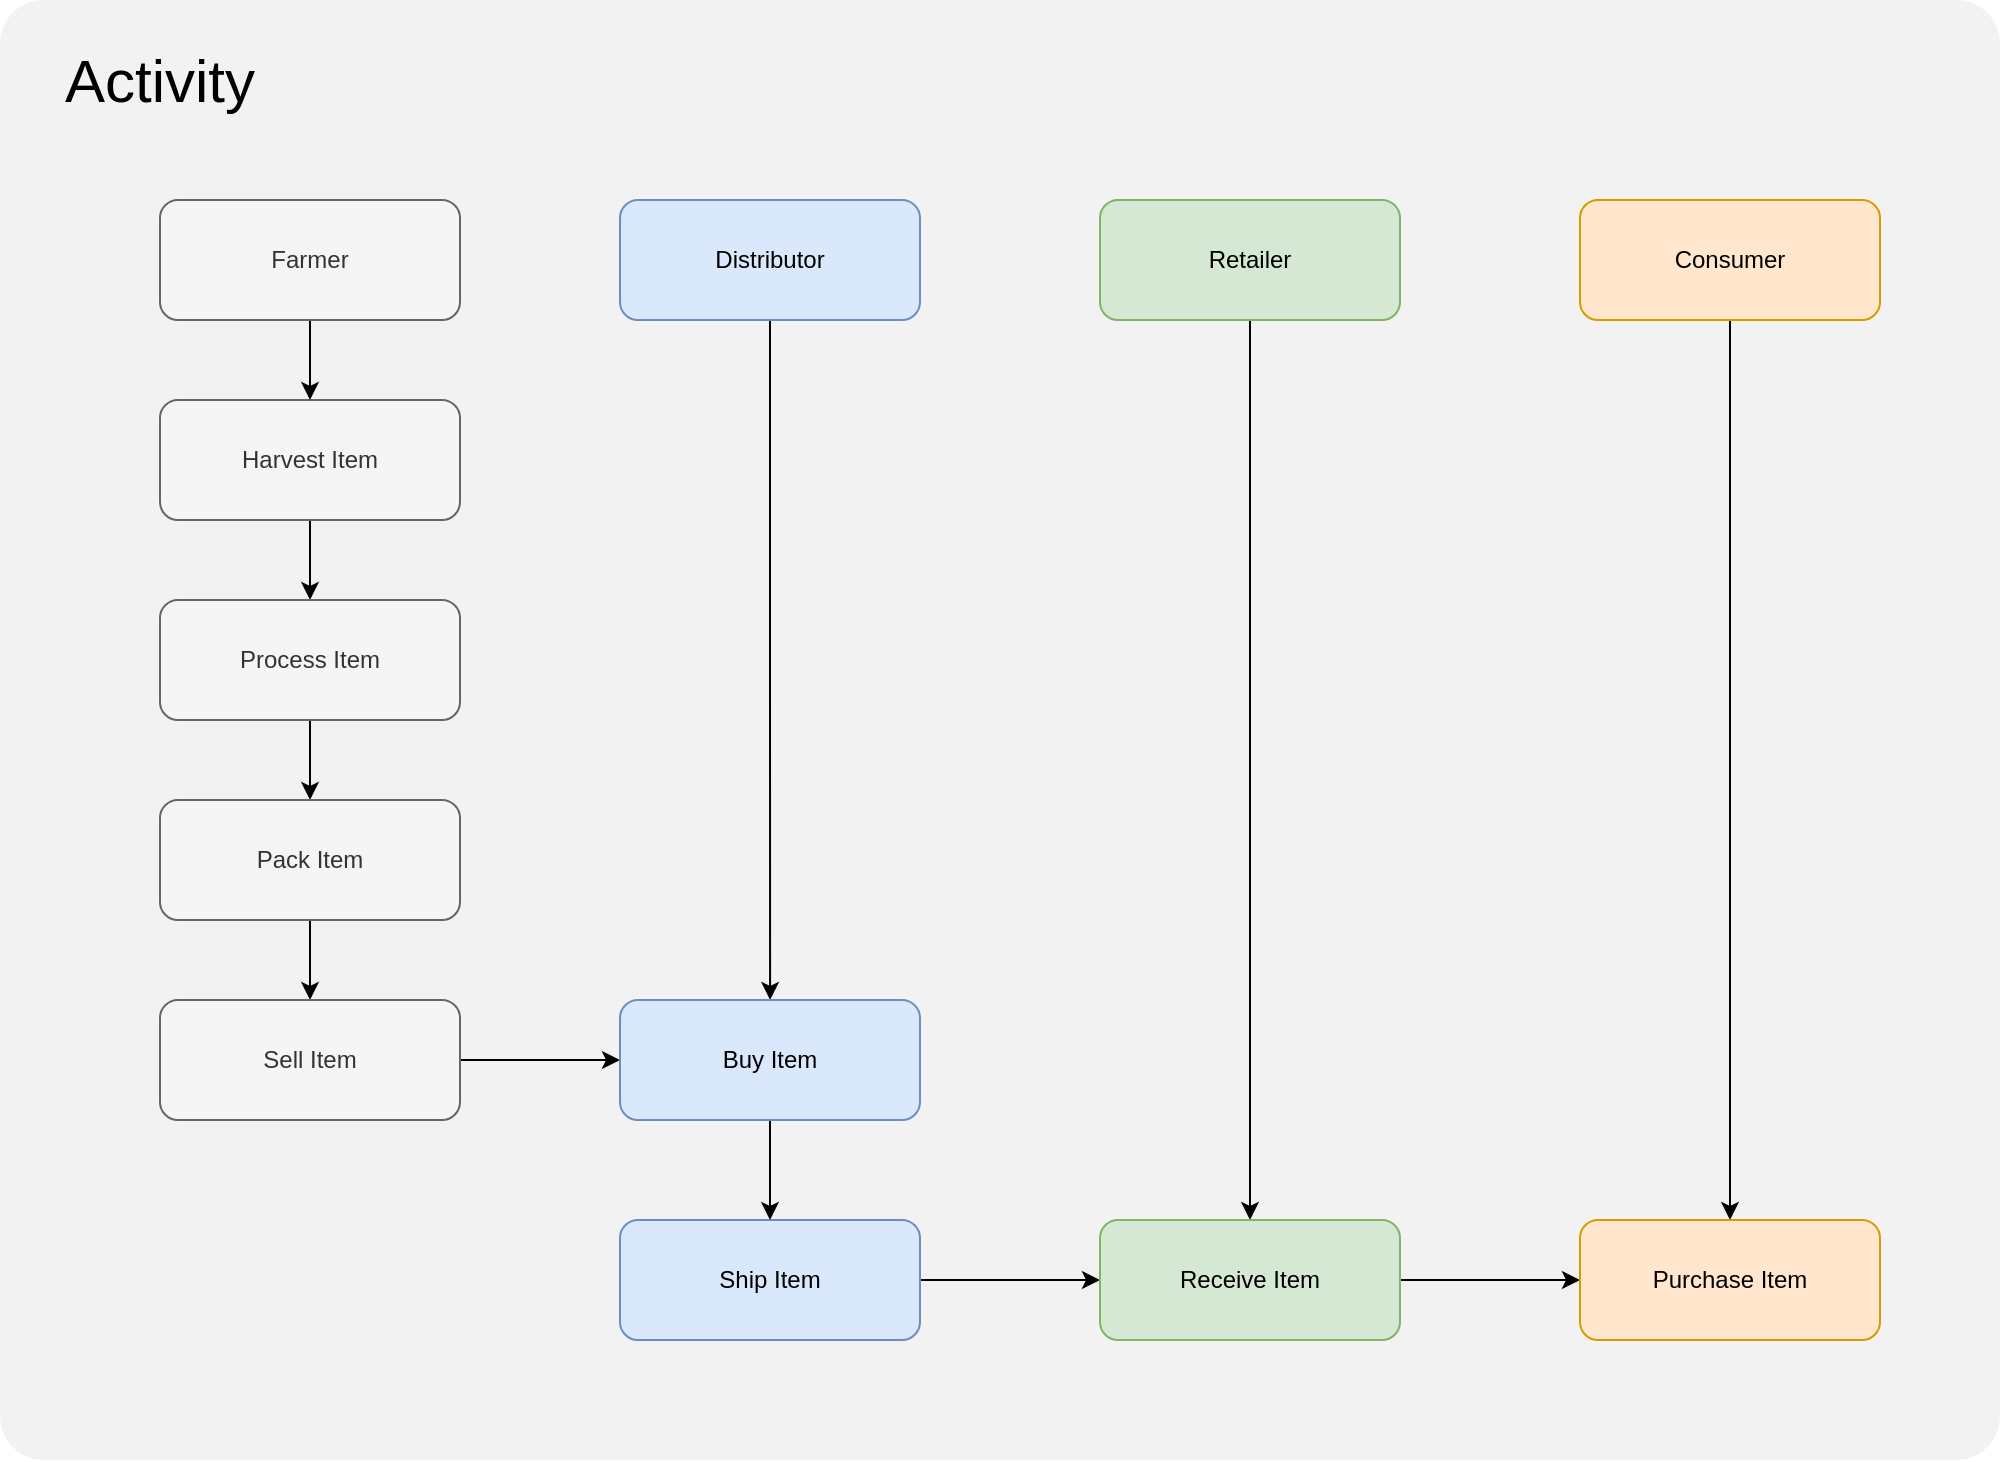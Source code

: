 <mxfile version="15.0.3" type="device"><diagram name="Page-1" id="58cdce13-f638-feb5-8d6f-7d28b1aa9fa0"><mxGraphModel dx="529" dy="1652" grid="1" gridSize="10" guides="1" tooltips="1" connect="1" arrows="1" fold="1" page="1" pageScale="1" pageWidth="1100" pageHeight="850" background="none" math="0" shadow="0"><root><mxCell id="0"/><mxCell id="1" parent="0"/><mxCell id="hE92FMJN_gFbb0_cUJxr-25" value="" style="rounded=1;whiteSpace=wrap;html=1;arcSize=3;fillColor=#F2F2F2;strokeColor=none;" vertex="1" parent="1"><mxGeometry x="60" y="-70" width="1000" height="730" as="geometry"/></mxCell><mxCell id="hE92FMJN_gFbb0_cUJxr-21" value="" style="edgeStyle=orthogonalEdgeStyle;rounded=0;orthogonalLoop=1;jettySize=auto;html=1;" edge="1" parent="1" source="hE92FMJN_gFbb0_cUJxr-1" target="hE92FMJN_gFbb0_cUJxr-3"><mxGeometry relative="1" as="geometry"/></mxCell><mxCell id="hE92FMJN_gFbb0_cUJxr-1" value="Harvest Item" style="rounded=1;whiteSpace=wrap;html=1;fillColor=#f5f5f5;strokeColor=#666666;fontColor=#333333;" vertex="1" parent="1"><mxGeometry x="140" y="130" width="150" height="60" as="geometry"/></mxCell><mxCell id="hE92FMJN_gFbb0_cUJxr-22" value="" style="edgeStyle=orthogonalEdgeStyle;rounded=0;orthogonalLoop=1;jettySize=auto;html=1;" edge="1" parent="1" source="hE92FMJN_gFbb0_cUJxr-2" target="hE92FMJN_gFbb0_cUJxr-1"><mxGeometry relative="1" as="geometry"/></mxCell><mxCell id="hE92FMJN_gFbb0_cUJxr-2" value="Farmer" style="rounded=1;whiteSpace=wrap;html=1;fillColor=#f5f5f5;strokeColor=#666666;fontColor=#333333;" vertex="1" parent="1"><mxGeometry x="140" y="30" width="150" height="60" as="geometry"/></mxCell><mxCell id="hE92FMJN_gFbb0_cUJxr-20" value="" style="edgeStyle=orthogonalEdgeStyle;rounded=0;orthogonalLoop=1;jettySize=auto;html=1;" edge="1" parent="1" source="hE92FMJN_gFbb0_cUJxr-3" target="hE92FMJN_gFbb0_cUJxr-4"><mxGeometry relative="1" as="geometry"/></mxCell><mxCell id="hE92FMJN_gFbb0_cUJxr-3" value="Process Item" style="rounded=1;whiteSpace=wrap;html=1;fillColor=#f5f5f5;strokeColor=#666666;fontColor=#333333;" vertex="1" parent="1"><mxGeometry x="140" y="230" width="150" height="60" as="geometry"/></mxCell><mxCell id="hE92FMJN_gFbb0_cUJxr-19" value="" style="edgeStyle=orthogonalEdgeStyle;rounded=0;orthogonalLoop=1;jettySize=auto;html=1;" edge="1" parent="1" source="hE92FMJN_gFbb0_cUJxr-4" target="hE92FMJN_gFbb0_cUJxr-5"><mxGeometry relative="1" as="geometry"/></mxCell><mxCell id="hE92FMJN_gFbb0_cUJxr-4" value="Pack Item" style="rounded=1;whiteSpace=wrap;html=1;fillColor=#f5f5f5;strokeColor=#666666;fontColor=#333333;" vertex="1" parent="1"><mxGeometry x="140" y="330" width="150" height="60" as="geometry"/></mxCell><mxCell id="hE92FMJN_gFbb0_cUJxr-18" value="" style="edgeStyle=orthogonalEdgeStyle;rounded=0;orthogonalLoop=1;jettySize=auto;html=1;" edge="1" parent="1" source="hE92FMJN_gFbb0_cUJxr-5" target="hE92FMJN_gFbb0_cUJxr-16"><mxGeometry relative="1" as="geometry"/></mxCell><mxCell id="hE92FMJN_gFbb0_cUJxr-5" value="Sell Item" style="rounded=1;whiteSpace=wrap;html=1;fillColor=#f5f5f5;strokeColor=#666666;fontColor=#333333;" vertex="1" parent="1"><mxGeometry x="140" y="430" width="150" height="60" as="geometry"/></mxCell><mxCell id="hE92FMJN_gFbb0_cUJxr-15" style="edgeStyle=orthogonalEdgeStyle;rounded=0;orthogonalLoop=1;jettySize=auto;html=1;entryX=0.567;entryY=0;entryDx=0;entryDy=0;entryPerimeter=0;" edge="1" parent="1" source="hE92FMJN_gFbb0_cUJxr-6"><mxGeometry relative="1" as="geometry"><mxPoint x="445.05" y="430" as="targetPoint"/></mxGeometry></mxCell><mxCell id="hE92FMJN_gFbb0_cUJxr-6" value="Distributor" style="rounded=1;whiteSpace=wrap;html=1;fillColor=#dae8fc;strokeColor=#6c8ebf;" vertex="1" parent="1"><mxGeometry x="370" y="30" width="150" height="60" as="geometry"/></mxCell><mxCell id="hE92FMJN_gFbb0_cUJxr-14" style="edgeStyle=orthogonalEdgeStyle;rounded=0;orthogonalLoop=1;jettySize=auto;html=1;entryX=0.5;entryY=0;entryDx=0;entryDy=0;" edge="1" parent="1" source="hE92FMJN_gFbb0_cUJxr-7" target="hE92FMJN_gFbb0_cUJxr-11"><mxGeometry relative="1" as="geometry"><mxPoint x="685" y="530" as="targetPoint"/></mxGeometry></mxCell><mxCell id="hE92FMJN_gFbb0_cUJxr-7" value="Retailer" style="rounded=1;whiteSpace=wrap;html=1;fillColor=#d5e8d4;strokeColor=#82b366;" vertex="1" parent="1"><mxGeometry x="610" y="30" width="150" height="60" as="geometry"/></mxCell><mxCell id="hE92FMJN_gFbb0_cUJxr-13" style="edgeStyle=orthogonalEdgeStyle;rounded=0;orthogonalLoop=1;jettySize=auto;html=1;entryX=0.5;entryY=0;entryDx=0;entryDy=0;" edge="1" parent="1" source="hE92FMJN_gFbb0_cUJxr-8" target="hE92FMJN_gFbb0_cUJxr-12"><mxGeometry relative="1" as="geometry"/></mxCell><mxCell id="hE92FMJN_gFbb0_cUJxr-8" value="Consumer" style="rounded=1;whiteSpace=wrap;html=1;fillColor=#ffe6cc;strokeColor=#d79b00;" vertex="1" parent="1"><mxGeometry x="850" y="30" width="150" height="60" as="geometry"/></mxCell><mxCell id="hE92FMJN_gFbb0_cUJxr-23" value="" style="edgeStyle=orthogonalEdgeStyle;rounded=0;orthogonalLoop=1;jettySize=auto;html=1;" edge="1" parent="1" source="hE92FMJN_gFbb0_cUJxr-10" target="hE92FMJN_gFbb0_cUJxr-11"><mxGeometry relative="1" as="geometry"/></mxCell><mxCell id="hE92FMJN_gFbb0_cUJxr-10" value="Ship Item" style="rounded=1;whiteSpace=wrap;html=1;fillColor=#dae8fc;strokeColor=#6c8ebf;" vertex="1" parent="1"><mxGeometry x="370" y="540" width="150" height="60" as="geometry"/></mxCell><mxCell id="hE92FMJN_gFbb0_cUJxr-24" value="" style="edgeStyle=orthogonalEdgeStyle;rounded=0;orthogonalLoop=1;jettySize=auto;html=1;" edge="1" parent="1" source="hE92FMJN_gFbb0_cUJxr-11" target="hE92FMJN_gFbb0_cUJxr-12"><mxGeometry relative="1" as="geometry"/></mxCell><mxCell id="hE92FMJN_gFbb0_cUJxr-11" value="Receive Item" style="rounded=1;whiteSpace=wrap;html=1;fillColor=#d5e8d4;strokeColor=#82b366;" vertex="1" parent="1"><mxGeometry x="610" y="540" width="150" height="60" as="geometry"/></mxCell><mxCell id="hE92FMJN_gFbb0_cUJxr-12" value="Purchase Item" style="rounded=1;whiteSpace=wrap;html=1;fillColor=#ffe6cc;strokeColor=#d79b00;" vertex="1" parent="1"><mxGeometry x="850" y="540" width="150" height="60" as="geometry"/></mxCell><mxCell id="hE92FMJN_gFbb0_cUJxr-17" value="" style="edgeStyle=orthogonalEdgeStyle;rounded=0;orthogonalLoop=1;jettySize=auto;html=1;" edge="1" parent="1" source="hE92FMJN_gFbb0_cUJxr-16" target="hE92FMJN_gFbb0_cUJxr-10"><mxGeometry relative="1" as="geometry"/></mxCell><mxCell id="hE92FMJN_gFbb0_cUJxr-16" value="Buy Item" style="rounded=1;whiteSpace=wrap;html=1;fillColor=#dae8fc;strokeColor=#6c8ebf;" vertex="1" parent="1"><mxGeometry x="370" y="430" width="150" height="60" as="geometry"/></mxCell><mxCell id="hE92FMJN_gFbb0_cUJxr-26" value="&lt;font style=&quot;font-size: 30px&quot;&gt;Activity&lt;/font&gt;" style="text;html=1;strokeColor=none;fillColor=none;align=center;verticalAlign=middle;whiteSpace=wrap;rounded=0;" vertex="1" parent="1"><mxGeometry x="120" y="-40" width="40" height="20" as="geometry"/></mxCell></root></mxGraphModel></diagram></mxfile>